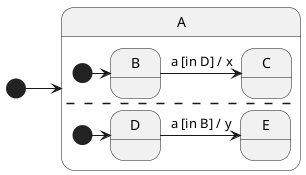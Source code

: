 @startuml

state A {
    state B
    state C
    [*] -> B
    B -> C : a [in D] / x
    --
    state D
    state E
    [*] -> D
    D -> E : a [in B] / y
}
[*] -> A

@enduml
